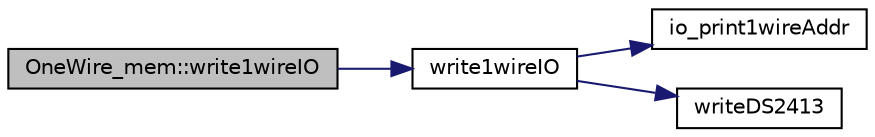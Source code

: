 digraph "OneWire_mem::write1wireIO"
{
 // INTERACTIVE_SVG=YES
 // LATEX_PDF_SIZE
  edge [fontname="Helvetica",fontsize="10",labelfontname="Helvetica",labelfontsize="10"];
  node [fontname="Helvetica",fontsize="10",shape=record];
  rankdir="LR";
  Node1 [label="OneWire_mem::write1wireIO",height=0.2,width=0.4,color="black", fillcolor="grey75", style="filled", fontcolor="black",tooltip="Wrapper func to call global func with ( ow[owIndex] , addr , state )"];
  Node1 -> Node2 [color="midnightblue",fontsize="10",style="solid"];
  Node2 [label="write1wireIO",height=0.2,width=0.4,color="black", fillcolor="white", style="filled",URL="$1wire_8cpp.html#a77ebc093a69243ec72e963d7c915fba0",tooltip="Writes bitmap to 1-wire pin IO Register(Sets all the IO pins on the 1-wire chip)."];
  Node2 -> Node3 [color="midnightblue",fontsize="10",style="solid"];
  Node3 [label="io_print1wireAddr",height=0.2,width=0.4,color="black", fillcolor="white", style="filled",URL="$1wire_8cpp.html#a387122cd32e13e3ab4868864bed08d3e",tooltip=" "];
  Node2 -> Node4 [color="midnightblue",fontsize="10",style="solid"];
  Node4 [label="writeDS2413",height=0.2,width=0.4,color="black", fillcolor="white", style="filled",URL="$1wire_8cpp.html#aa8820981770942c6f48687b950ab09c8",tooltip="write output to a 1-wire DS2413 chip."];
}
